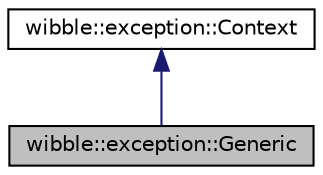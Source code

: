 digraph G
{
  edge [fontname="Helvetica",fontsize="10",labelfontname="Helvetica",labelfontsize="10"];
  node [fontname="Helvetica",fontsize="10",shape=record];
  Node1 [label="wibble::exception::Generic",height=0.2,width=0.4,color="black", fillcolor="grey75", style="filled" fontcolor="black"];
  Node2 -> Node1 [dir="back",color="midnightblue",fontsize="10",style="solid",fontname="Helvetica"];
  Node2 [label="wibble::exception::Context",height=0.2,width=0.4,color="black", fillcolor="white", style="filled",URL="$classwibble_1_1exception_1_1Context.html",tooltip="Store context information for an exception."];
}
